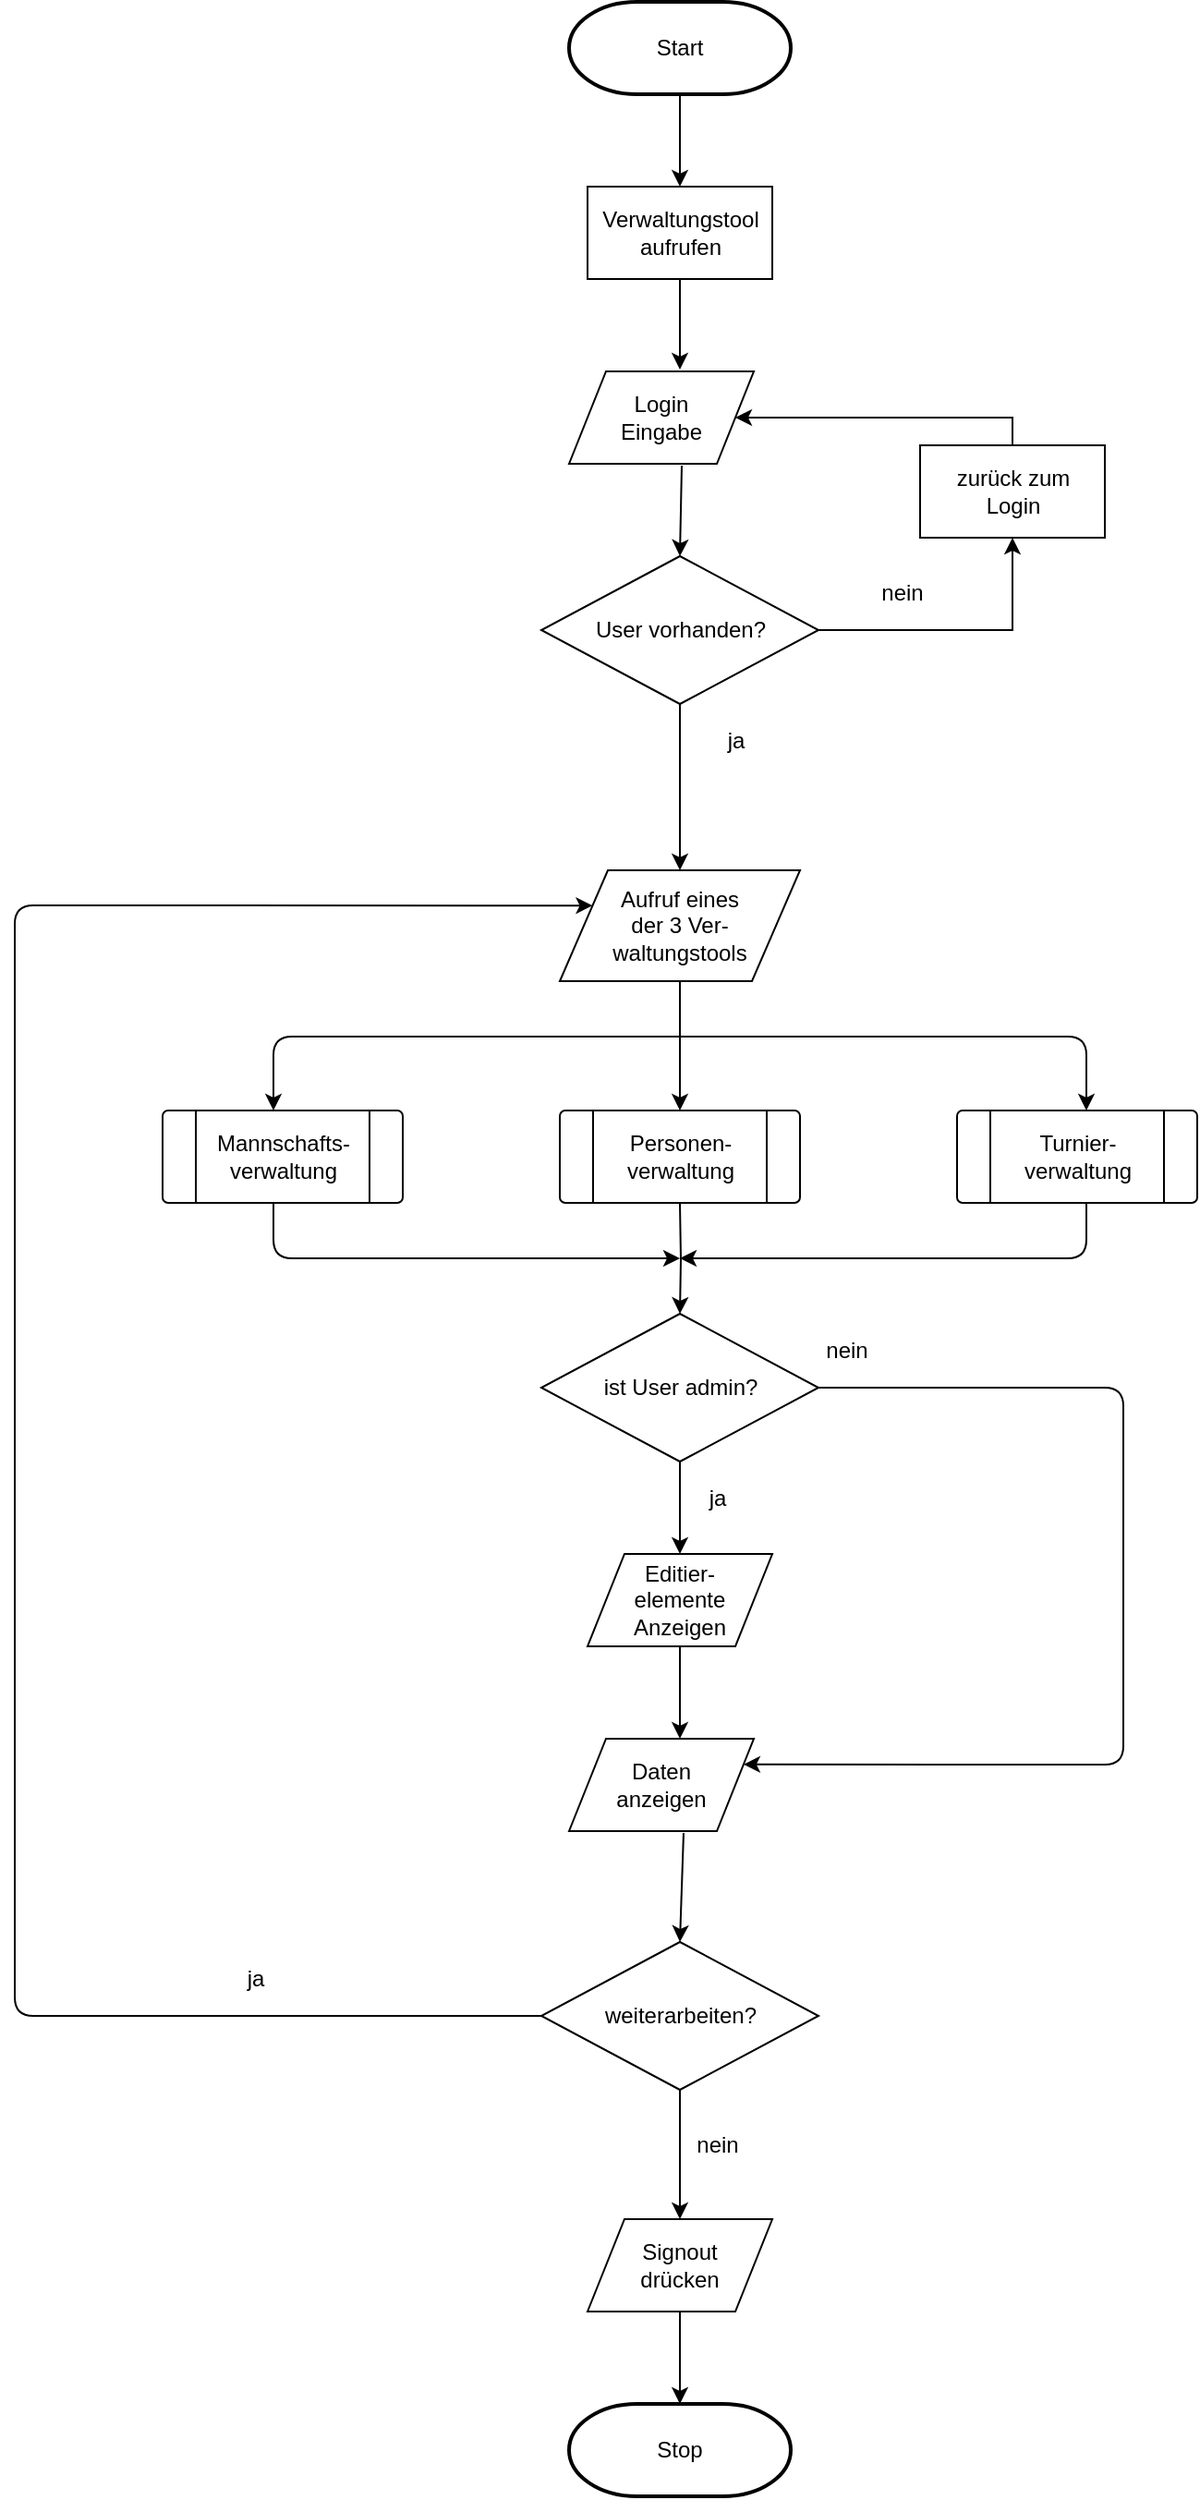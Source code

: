 <mxfile version="14.4.2" type="device"><diagram id="jozla7DkxGCHh620Kq-q" name="Page-1"><mxGraphModel dx="2146" dy="945" grid="1" gridSize="10" guides="1" tooltips="1" connect="1" arrows="1" fold="1" page="1" pageScale="1" pageWidth="827" pageHeight="1169" math="0" shadow="0"><root><mxCell id="0"/><mxCell id="1" parent="0"/><mxCell id="nBLLqNFDboUBHnVxYMPU-1" value="Start" style="strokeWidth=2;html=1;shape=mxgraph.flowchart.terminator;whiteSpace=wrap;" vertex="1" parent="1"><mxGeometry x="370" y="60" width="120" height="50" as="geometry"/></mxCell><mxCell id="nBLLqNFDboUBHnVxYMPU-2" value="" style="endArrow=classic;html=1;exitX=0.5;exitY=1;exitDx=0;exitDy=0;exitPerimeter=0;" edge="1" parent="1" source="nBLLqNFDboUBHnVxYMPU-1" target="nBLLqNFDboUBHnVxYMPU-3"><mxGeometry width="50" height="50" relative="1" as="geometry"><mxPoint x="530" y="470" as="sourcePoint"/><mxPoint x="430" y="180" as="targetPoint"/></mxGeometry></mxCell><mxCell id="nBLLqNFDboUBHnVxYMPU-3" value="&lt;div&gt;Verwaltungstool&lt;/div&gt;&lt;div&gt;aufrufen&lt;br&gt;&lt;/div&gt;" style="html=1;dashed=0;whitespace=wrap;" vertex="1" parent="1"><mxGeometry x="380" y="160" width="100" height="50" as="geometry"/></mxCell><mxCell id="nBLLqNFDboUBHnVxYMPU-4" value="&lt;div&gt;Login &lt;br&gt;&lt;/div&gt;&lt;div&gt;Eingabe&lt;br&gt;&lt;/div&gt;" style="shape=parallelogram;perimeter=parallelogramPerimeter;whiteSpace=wrap;html=1;dashed=0;" vertex="1" parent="1"><mxGeometry x="370" y="260" width="100" height="50" as="geometry"/></mxCell><mxCell id="nBLLqNFDboUBHnVxYMPU-5" value="" style="endArrow=classic;html=1;exitX=0.5;exitY=1;exitDx=0;exitDy=0;entryX=0.6;entryY=-0.02;entryDx=0;entryDy=0;entryPerimeter=0;" edge="1" parent="1" source="nBLLqNFDboUBHnVxYMPU-3" target="nBLLqNFDboUBHnVxYMPU-4"><mxGeometry width="50" height="50" relative="1" as="geometry"><mxPoint x="440" y="120" as="sourcePoint"/><mxPoint x="440" y="170" as="targetPoint"/></mxGeometry></mxCell><mxCell id="nBLLqNFDboUBHnVxYMPU-8" style="edgeStyle=orthogonalEdgeStyle;rounded=0;orthogonalLoop=1;jettySize=auto;html=1;entryX=0.5;entryY=1;entryDx=0;entryDy=0;" edge="1" parent="1" source="nBLLqNFDboUBHnVxYMPU-6" target="nBLLqNFDboUBHnVxYMPU-10"><mxGeometry relative="1" as="geometry"><mxPoint x="610" y="350" as="targetPoint"/><Array as="points"><mxPoint x="610" y="400"/></Array></mxGeometry></mxCell><mxCell id="nBLLqNFDboUBHnVxYMPU-12" style="edgeStyle=orthogonalEdgeStyle;rounded=0;orthogonalLoop=1;jettySize=auto;html=1;entryX=0.5;entryY=0;entryDx=0;entryDy=0;" edge="1" parent="1" source="nBLLqNFDboUBHnVxYMPU-6" target="nBLLqNFDboUBHnVxYMPU-14"><mxGeometry relative="1" as="geometry"><mxPoint x="430" y="530" as="targetPoint"/></mxGeometry></mxCell><mxCell id="nBLLqNFDboUBHnVxYMPU-6" value="User vorhanden?" style="shape=rhombus;html=1;dashed=0;whitespace=wrap;perimeter=rhombusPerimeter;" vertex="1" parent="1"><mxGeometry x="355" y="360" width="150" height="80" as="geometry"/></mxCell><mxCell id="nBLLqNFDboUBHnVxYMPU-7" value="" style="endArrow=classic;html=1;exitX=0.61;exitY=1.02;exitDx=0;exitDy=0;entryX=0.5;entryY=0;entryDx=0;entryDy=0;exitPerimeter=0;" edge="1" parent="1" source="nBLLqNFDboUBHnVxYMPU-4" target="nBLLqNFDboUBHnVxYMPU-6"><mxGeometry width="50" height="50" relative="1" as="geometry"><mxPoint x="440" y="220" as="sourcePoint"/><mxPoint x="440" y="269" as="targetPoint"/></mxGeometry></mxCell><mxCell id="nBLLqNFDboUBHnVxYMPU-9" value="nein" style="text;html=1;align=center;verticalAlign=middle;resizable=0;points=[];autosize=1;" vertex="1" parent="1"><mxGeometry x="530" y="370" width="40" height="20" as="geometry"/></mxCell><mxCell id="nBLLqNFDboUBHnVxYMPU-11" style="edgeStyle=orthogonalEdgeStyle;rounded=0;orthogonalLoop=1;jettySize=auto;html=1;entryX=1;entryY=0.5;entryDx=0;entryDy=0;exitX=0.5;exitY=0;exitDx=0;exitDy=0;" edge="1" parent="1" source="nBLLqNFDboUBHnVxYMPU-10" target="nBLLqNFDboUBHnVxYMPU-4"><mxGeometry relative="1" as="geometry"><Array as="points"><mxPoint x="610" y="285"/></Array></mxGeometry></mxCell><mxCell id="nBLLqNFDboUBHnVxYMPU-10" value="&lt;div&gt;zurück zum &lt;br&gt;&lt;/div&gt;&lt;div&gt;Login&lt;br&gt;&lt;/div&gt;" style="html=1;dashed=0;whitespace=wrap;" vertex="1" parent="1"><mxGeometry x="560" y="300" width="100" height="50" as="geometry"/></mxCell><mxCell id="nBLLqNFDboUBHnVxYMPU-13" value="ja" style="text;html=1;align=center;verticalAlign=middle;resizable=0;points=[];autosize=1;" vertex="1" parent="1"><mxGeometry x="450" y="450" width="20" height="20" as="geometry"/></mxCell><mxCell id="nBLLqNFDboUBHnVxYMPU-15" style="edgeStyle=orthogonalEdgeStyle;rounded=0;orthogonalLoop=1;jettySize=auto;html=1;entryX=0.5;entryY=0;entryDx=0;entryDy=0;" edge="1" parent="1" source="nBLLqNFDboUBHnVxYMPU-14"><mxGeometry relative="1" as="geometry"><mxPoint x="430" y="660" as="targetPoint"/></mxGeometry></mxCell><mxCell id="nBLLqNFDboUBHnVxYMPU-14" value="&lt;div&gt;Aufruf eines&lt;/div&gt;&lt;div&gt;der 3 Ver-&lt;/div&gt;&lt;div&gt;waltungstools&lt;br&gt;&lt;/div&gt;" style="shape=parallelogram;perimeter=parallelogramPerimeter;whiteSpace=wrap;html=1;dashed=0;" vertex="1" parent="1"><mxGeometry x="365" y="530" width="130" height="60" as="geometry"/></mxCell><mxCell id="nBLLqNFDboUBHnVxYMPU-19" value="" style="endArrow=classic;html=1;entryX=0.5;entryY=0;entryDx=0;entryDy=0;" edge="1" parent="1"><mxGeometry width="50" height="50" relative="1" as="geometry"><mxPoint x="430" y="620" as="sourcePoint"/><mxPoint x="650" y="660" as="targetPoint"/><Array as="points"><mxPoint x="650" y="620"/></Array></mxGeometry></mxCell><mxCell id="nBLLqNFDboUBHnVxYMPU-20" value="" style="endArrow=classic;html=1;entryX=0.5;entryY=0;entryDx=0;entryDy=0;" edge="1" parent="1"><mxGeometry width="50" height="50" relative="1" as="geometry"><mxPoint x="450" y="620" as="sourcePoint"/><mxPoint x="210" y="660" as="targetPoint"/><Array as="points"><mxPoint x="430" y="620"/><mxPoint x="210" y="620"/></Array></mxGeometry></mxCell><mxCell id="nBLLqNFDboUBHnVxYMPU-22" value="ist User admin?" style="shape=rhombus;html=1;dashed=0;whitespace=wrap;perimeter=rhombusPerimeter;" vertex="1" parent="1"><mxGeometry x="355" y="770" width="150" height="80" as="geometry"/></mxCell><mxCell id="nBLLqNFDboUBHnVxYMPU-24" style="edgeStyle=orthogonalEdgeStyle;rounded=0;orthogonalLoop=1;jettySize=auto;html=1;entryX=0.5;entryY=0;entryDx=0;entryDy=0;exitX=0.5;exitY=1;exitDx=0;exitDy=0;" edge="1" parent="1" target="nBLLqNFDboUBHnVxYMPU-22"><mxGeometry relative="1" as="geometry"><mxPoint x="440" y="540" as="targetPoint"/><mxPoint x="430" y="710" as="sourcePoint"/></mxGeometry></mxCell><mxCell id="nBLLqNFDboUBHnVxYMPU-27" value="" style="endArrow=classic;html=1;exitX=0.5;exitY=1;exitDx=0;exitDy=0;" edge="1" parent="1"><mxGeometry width="50" height="50" relative="1" as="geometry"><mxPoint x="650" y="710" as="sourcePoint"/><mxPoint x="430" y="740" as="targetPoint"/><Array as="points"><mxPoint x="650" y="740"/></Array></mxGeometry></mxCell><mxCell id="nBLLqNFDboUBHnVxYMPU-28" value="" style="endArrow=classic;html=1;exitX=0.5;exitY=1;exitDx=0;exitDy=0;" edge="1" parent="1"><mxGeometry width="50" height="50" relative="1" as="geometry"><mxPoint x="210" y="710" as="sourcePoint"/><mxPoint x="430" y="740" as="targetPoint"/><Array as="points"><mxPoint x="210" y="740"/></Array></mxGeometry></mxCell><mxCell id="nBLLqNFDboUBHnVxYMPU-30" value="" style="endArrow=classic;html=1;exitX=0.5;exitY=1;exitDx=0;exitDy=0;entryX=0.5;entryY=0;entryDx=0;entryDy=0;" edge="1" parent="1" source="nBLLqNFDboUBHnVxYMPU-22" target="nBLLqNFDboUBHnVxYMPU-37"><mxGeometry width="50" height="50" relative="1" as="geometry"><mxPoint x="530" y="680" as="sourcePoint"/><mxPoint x="430" y="940" as="targetPoint"/></mxGeometry></mxCell><mxCell id="nBLLqNFDboUBHnVxYMPU-31" value="" style="verticalLabelPosition=bottom;verticalAlign=top;html=1;shape=process;whiteSpace=wrap;rounded=1;size=0.14;arcSize=6;" vertex="1" parent="1"><mxGeometry x="150" y="660" width="130" height="50" as="geometry"/></mxCell><mxCell id="nBLLqNFDboUBHnVxYMPU-32" value="&lt;div&gt;Mannschafts-&lt;/div&gt;&lt;div&gt;verwaltung&lt;/div&gt;" style="text;html=1;align=center;verticalAlign=middle;resizable=0;points=[];autosize=1;" vertex="1" parent="1"><mxGeometry x="170" y="670" width="90" height="30" as="geometry"/></mxCell><mxCell id="nBLLqNFDboUBHnVxYMPU-33" value="" style="verticalLabelPosition=bottom;verticalAlign=top;html=1;shape=process;whiteSpace=wrap;rounded=1;size=0.14;arcSize=6;" vertex="1" parent="1"><mxGeometry x="365" y="660" width="130" height="50" as="geometry"/></mxCell><mxCell id="nBLLqNFDboUBHnVxYMPU-34" value="&lt;div&gt;Personen-&lt;/div&gt;&lt;div&gt;verwaltung&lt;/div&gt;" style="text;html=1;align=center;verticalAlign=middle;resizable=0;points=[];autosize=1;" vertex="1" parent="1"><mxGeometry x="395" y="670" width="70" height="30" as="geometry"/></mxCell><mxCell id="nBLLqNFDboUBHnVxYMPU-35" value="" style="verticalLabelPosition=bottom;verticalAlign=top;html=1;shape=process;whiteSpace=wrap;rounded=1;size=0.14;arcSize=6;" vertex="1" parent="1"><mxGeometry x="580" y="660" width="130" height="50" as="geometry"/></mxCell><mxCell id="nBLLqNFDboUBHnVxYMPU-36" value="&lt;div&gt;Turnier-&lt;/div&gt;&lt;div&gt;verwaltung&lt;/div&gt;" style="text;html=1;align=center;verticalAlign=middle;resizable=0;points=[];autosize=1;" vertex="1" parent="1"><mxGeometry x="610" y="670" width="70" height="30" as="geometry"/></mxCell><mxCell id="nBLLqNFDboUBHnVxYMPU-37" value="&lt;div&gt;Editier-&lt;/div&gt;&lt;div&gt;elemente&lt;br&gt;&lt;/div&gt;&lt;div&gt;Anzeigen&lt;br&gt;&lt;/div&gt;" style="shape=parallelogram;perimeter=parallelogramPerimeter;whiteSpace=wrap;html=1;dashed=0;" vertex="1" parent="1"><mxGeometry x="380" y="900" width="100" height="50" as="geometry"/></mxCell><mxCell id="nBLLqNFDboUBHnVxYMPU-38" value="ja" style="text;html=1;align=center;verticalAlign=middle;resizable=0;points=[];autosize=1;" vertex="1" parent="1"><mxGeometry x="440" y="860" width="20" height="20" as="geometry"/></mxCell><mxCell id="nBLLqNFDboUBHnVxYMPU-39" value="" style="endArrow=classic;html=1;exitX=1;exitY=0.5;exitDx=0;exitDy=0;entryX=1;entryY=0.25;entryDx=0;entryDy=0;" edge="1" parent="1" source="nBLLqNFDboUBHnVxYMPU-22" target="nBLLqNFDboUBHnVxYMPU-41"><mxGeometry width="50" height="50" relative="1" as="geometry"><mxPoint x="530" y="660" as="sourcePoint"/><mxPoint x="650" y="1020" as="targetPoint"/><Array as="points"><mxPoint x="670" y="810"/><mxPoint x="670" y="1014"/></Array></mxGeometry></mxCell><mxCell id="nBLLqNFDboUBHnVxYMPU-40" value="&lt;div&gt;nein&lt;/div&gt;" style="text;html=1;align=center;verticalAlign=middle;resizable=0;points=[];autosize=1;" vertex="1" parent="1"><mxGeometry x="500" y="780" width="40" height="20" as="geometry"/></mxCell><mxCell id="nBLLqNFDboUBHnVxYMPU-41" value="&lt;div&gt;Daten &lt;br&gt;&lt;/div&gt;&lt;div&gt;anzeigen&lt;/div&gt;" style="shape=parallelogram;perimeter=parallelogramPerimeter;whiteSpace=wrap;html=1;dashed=0;" vertex="1" parent="1"><mxGeometry x="370" y="1000" width="100" height="50" as="geometry"/></mxCell><mxCell id="nBLLqNFDboUBHnVxYMPU-42" value="" style="endArrow=classic;html=1;exitX=0.5;exitY=1;exitDx=0;exitDy=0;entryX=0.6;entryY=0;entryDx=0;entryDy=0;entryPerimeter=0;" edge="1" parent="1" source="nBLLqNFDboUBHnVxYMPU-37" target="nBLLqNFDboUBHnVxYMPU-41"><mxGeometry width="50" height="50" relative="1" as="geometry"><mxPoint x="440" y="860" as="sourcePoint"/><mxPoint x="440" y="910" as="targetPoint"/></mxGeometry></mxCell><mxCell id="nBLLqNFDboUBHnVxYMPU-43" value="weiterarbeiten?" style="shape=rhombus;html=1;dashed=0;whitespace=wrap;perimeter=rhombusPerimeter;" vertex="1" parent="1"><mxGeometry x="355" y="1110" width="150" height="80" as="geometry"/></mxCell><mxCell id="nBLLqNFDboUBHnVxYMPU-44" value="" style="endArrow=classic;html=1;exitX=0.62;exitY=1.02;exitDx=0;exitDy=0;entryX=0.5;entryY=0;entryDx=0;entryDy=0;exitPerimeter=0;" edge="1" parent="1" source="nBLLqNFDboUBHnVxYMPU-41" target="nBLLqNFDboUBHnVxYMPU-43"><mxGeometry width="50" height="50" relative="1" as="geometry"><mxPoint x="440" y="960" as="sourcePoint"/><mxPoint x="440" y="1010" as="targetPoint"/></mxGeometry></mxCell><mxCell id="nBLLqNFDboUBHnVxYMPU-46" value="" style="endArrow=classic;html=1;exitX=0.5;exitY=1;exitDx=0;exitDy=0;entryX=0.5;entryY=0;entryDx=0;entryDy=0;" edge="1" parent="1" source="nBLLqNFDboUBHnVxYMPU-43" target="nBLLqNFDboUBHnVxYMPU-49"><mxGeometry width="50" height="50" relative="1" as="geometry"><mxPoint x="429.5" y="1200" as="sourcePoint"/><mxPoint x="429.5" y="1250" as="targetPoint"/></mxGeometry></mxCell><mxCell id="nBLLqNFDboUBHnVxYMPU-47" value="nein" style="text;html=1;align=center;verticalAlign=middle;resizable=0;points=[];autosize=1;" vertex="1" parent="1"><mxGeometry x="430" y="1210" width="40" height="20" as="geometry"/></mxCell><mxCell id="nBLLqNFDboUBHnVxYMPU-48" value="Stop" style="strokeWidth=2;html=1;shape=mxgraph.flowchart.terminator;whiteSpace=wrap;" vertex="1" parent="1"><mxGeometry x="370" y="1360" width="120" height="50" as="geometry"/></mxCell><mxCell id="nBLLqNFDboUBHnVxYMPU-49" value="&lt;div&gt;Signout&lt;/div&gt;&lt;div&gt;drücken&lt;br&gt;&lt;/div&gt;" style="shape=parallelogram;perimeter=parallelogramPerimeter;whiteSpace=wrap;html=1;dashed=0;" vertex="1" parent="1"><mxGeometry x="380" y="1260" width="100" height="50" as="geometry"/></mxCell><mxCell id="nBLLqNFDboUBHnVxYMPU-51" value="" style="endArrow=classic;html=1;entryX=0.5;entryY=0;entryDx=0;entryDy=0;entryPerimeter=0;exitX=0.5;exitY=1;exitDx=0;exitDy=0;" edge="1" parent="1" source="nBLLqNFDboUBHnVxYMPU-49" target="nBLLqNFDboUBHnVxYMPU-48"><mxGeometry width="50" height="50" relative="1" as="geometry"><mxPoint x="530" y="1120" as="sourcePoint"/><mxPoint x="580" y="1070" as="targetPoint"/></mxGeometry></mxCell><mxCell id="nBLLqNFDboUBHnVxYMPU-53" value="ja" style="text;html=1;align=center;verticalAlign=middle;resizable=0;points=[];autosize=1;" vertex="1" parent="1"><mxGeometry x="190" y="1120" width="20" height="20" as="geometry"/></mxCell><mxCell id="nBLLqNFDboUBHnVxYMPU-56" value="" style="endArrow=classic;html=1;exitX=0;exitY=0.5;exitDx=0;exitDy=0;entryX=0;entryY=0.25;entryDx=0;entryDy=0;" edge="1" parent="1" source="nBLLqNFDboUBHnVxYMPU-43" target="nBLLqNFDboUBHnVxYMPU-14"><mxGeometry width="50" height="50" relative="1" as="geometry"><mxPoint x="530" y="1120" as="sourcePoint"/><mxPoint x="90" y="550" as="targetPoint"/><Array as="points"><mxPoint x="70" y="1150"/><mxPoint x="70" y="549"/></Array></mxGeometry></mxCell></root></mxGraphModel></diagram></mxfile>
